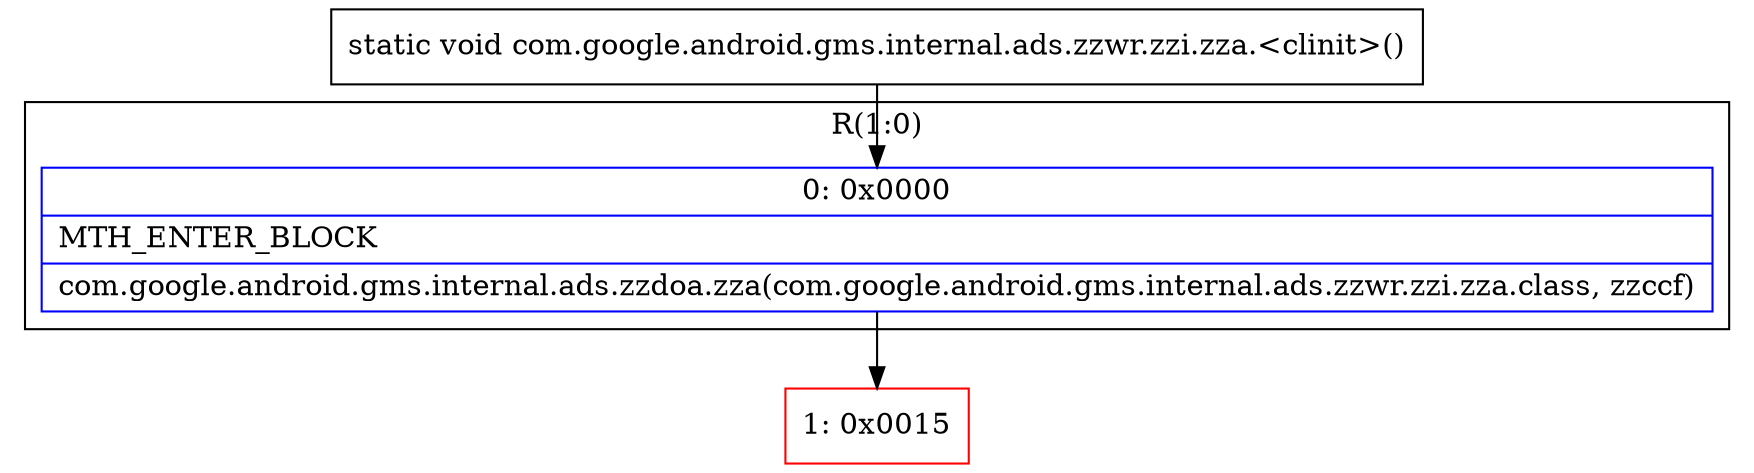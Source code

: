 digraph "CFG forcom.google.android.gms.internal.ads.zzwr.zzi.zza.\<clinit\>()V" {
subgraph cluster_Region_494218546 {
label = "R(1:0)";
node [shape=record,color=blue];
Node_0 [shape=record,label="{0\:\ 0x0000|MTH_ENTER_BLOCK\l|com.google.android.gms.internal.ads.zzdoa.zza(com.google.android.gms.internal.ads.zzwr.zzi.zza.class, zzccf)\l}"];
}
Node_1 [shape=record,color=red,label="{1\:\ 0x0015}"];
MethodNode[shape=record,label="{static void com.google.android.gms.internal.ads.zzwr.zzi.zza.\<clinit\>() }"];
MethodNode -> Node_0;
Node_0 -> Node_1;
}

